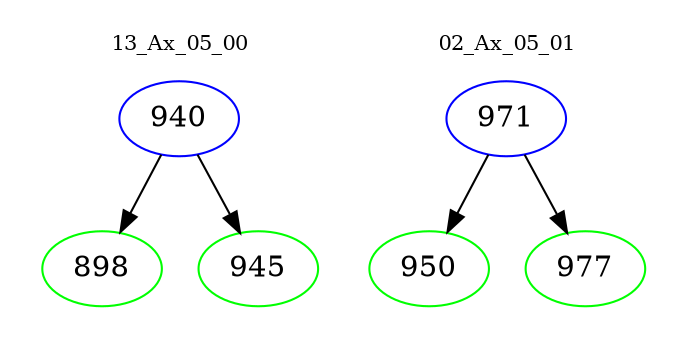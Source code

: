 digraph{
subgraph cluster_0 {
color = white
label = "13_Ax_05_00";
fontsize=10;
T0_940 [label="940", color="blue"]
T0_940 -> T0_898 [color="black"]
T0_898 [label="898", color="green"]
T0_940 -> T0_945 [color="black"]
T0_945 [label="945", color="green"]
}
subgraph cluster_1 {
color = white
label = "02_Ax_05_01";
fontsize=10;
T1_971 [label="971", color="blue"]
T1_971 -> T1_950 [color="black"]
T1_950 [label="950", color="green"]
T1_971 -> T1_977 [color="black"]
T1_977 [label="977", color="green"]
}
}
